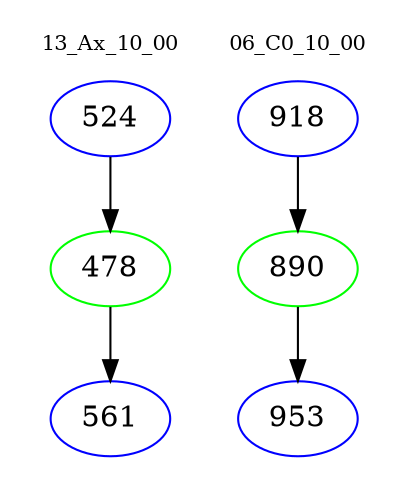 digraph{
subgraph cluster_0 {
color = white
label = "13_Ax_10_00";
fontsize=10;
T0_524 [label="524", color="blue"]
T0_524 -> T0_478 [color="black"]
T0_478 [label="478", color="green"]
T0_478 -> T0_561 [color="black"]
T0_561 [label="561", color="blue"]
}
subgraph cluster_1 {
color = white
label = "06_C0_10_00";
fontsize=10;
T1_918 [label="918", color="blue"]
T1_918 -> T1_890 [color="black"]
T1_890 [label="890", color="green"]
T1_890 -> T1_953 [color="black"]
T1_953 [label="953", color="blue"]
}
}
